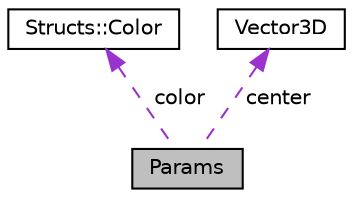 digraph "Params"
{
 // LATEX_PDF_SIZE
  edge [fontname="Helvetica",fontsize="10",labelfontname="Helvetica",labelfontsize="10"];
  node [fontname="Helvetica",fontsize="10",shape=record];
  Node1 [label="Params",height=0.2,width=0.4,color="black", fillcolor="grey75", style="filled", fontcolor="black",tooltip=" "];
  Node2 -> Node1 [dir="back",color="darkorchid3",fontsize="10",style="dashed",label=" color" ];
  Node2 [label="Structs::Color",height=0.2,width=0.4,color="black", fillcolor="white", style="filled",URL="$structStructs_1_1Color.html",tooltip=" "];
  Node3 -> Node1 [dir="back",color="darkorchid3",fontsize="10",style="dashed",label=" center" ];
  Node3 [label="Vector3D",height=0.2,width=0.4,color="black", fillcolor="white", style="filled",URL="$classVector3D.html",tooltip=" "];
}
